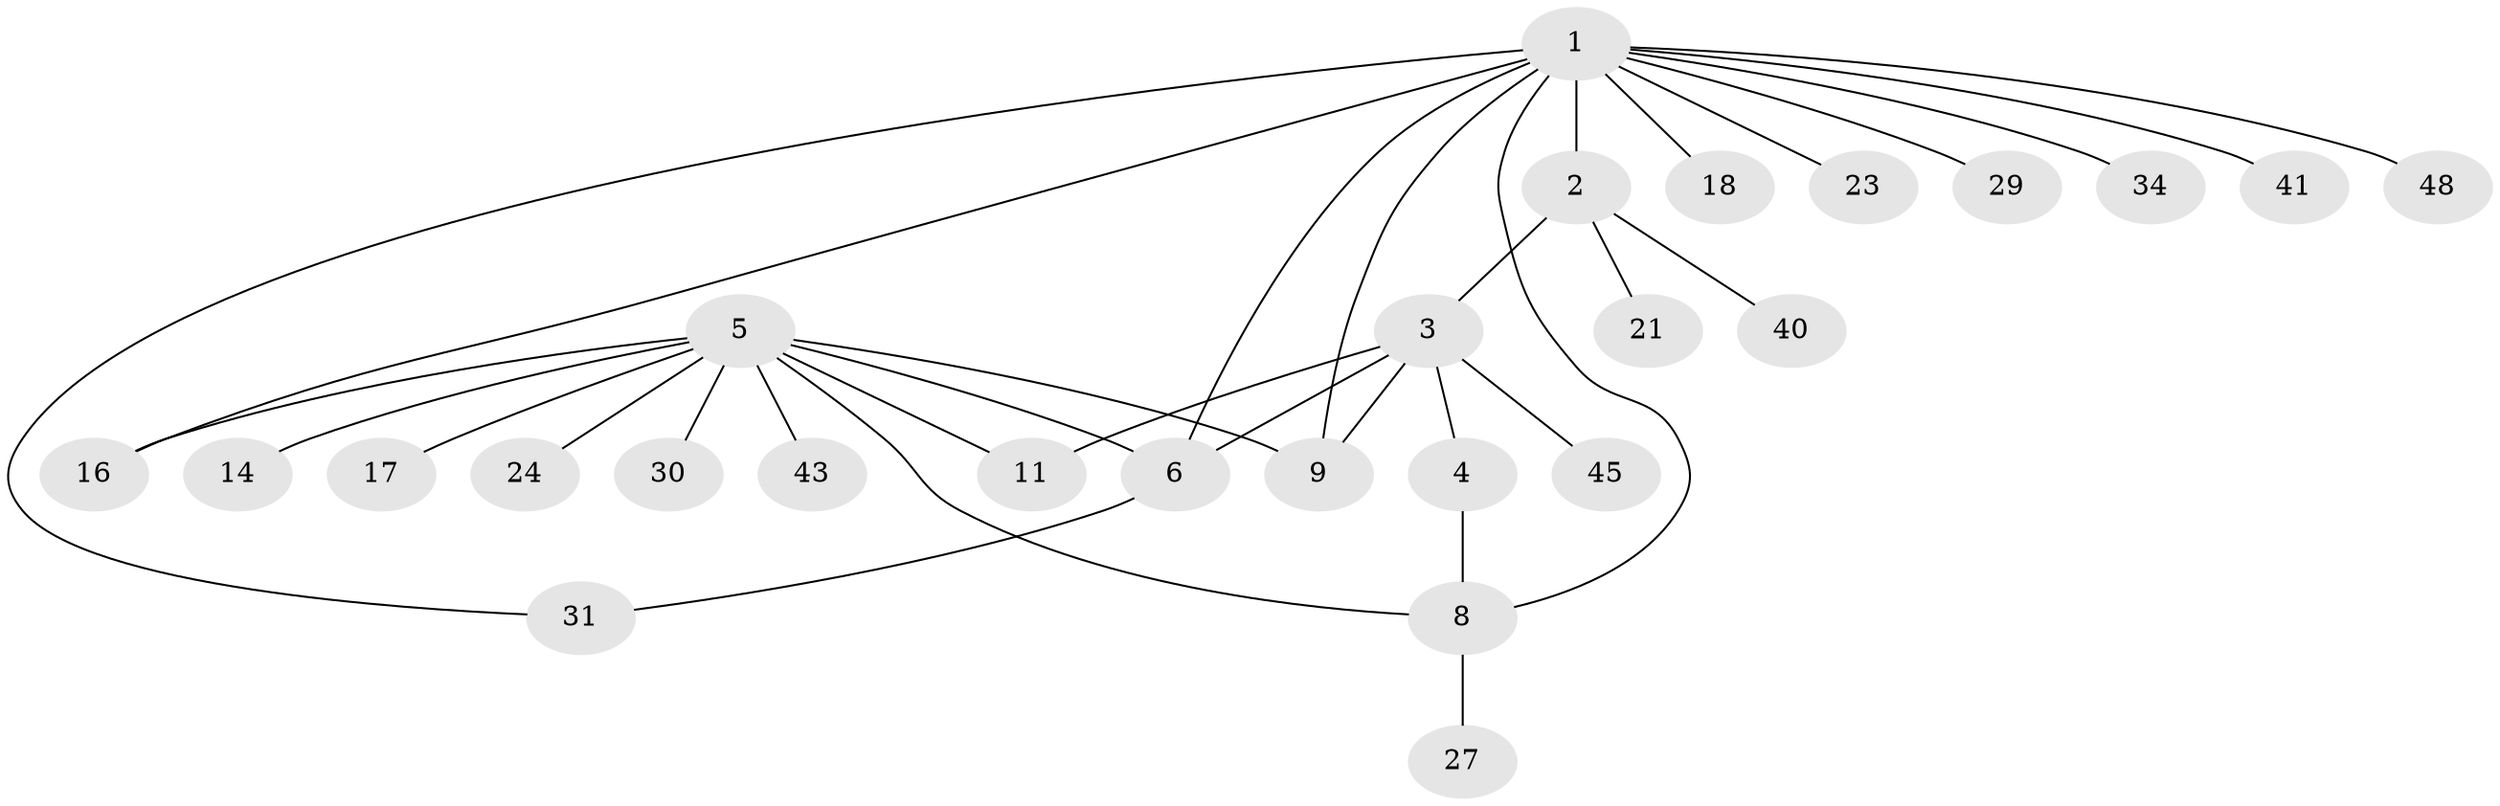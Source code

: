 // original degree distribution, {10: 0.018867924528301886, 4: 0.07547169811320754, 7: 0.018867924528301886, 2: 0.24528301886792453, 11: 0.018867924528301886, 9: 0.018867924528301886, 3: 0.05660377358490566, 6: 0.018867924528301886, 1: 0.5283018867924528}
// Generated by graph-tools (version 1.1) at 2025/15/03/09/25 04:15:43]
// undirected, 26 vertices, 33 edges
graph export_dot {
graph [start="1"]
  node [color=gray90,style=filled];
  1 [super="+7"];
  2;
  3 [super="+20"];
  4;
  5 [super="+15+19"];
  6;
  8;
  9 [super="+32+10"];
  11 [super="+33+25"];
  14;
  16;
  17;
  18 [super="+39"];
  21;
  23 [super="+37"];
  24 [super="+26"];
  27;
  29;
  30;
  31;
  34 [super="+46"];
  40;
  41 [super="+53"];
  43;
  45;
  48;
  1 -- 2;
  1 -- 6;
  1 -- 16;
  1 -- 18;
  1 -- 29;
  1 -- 31;
  1 -- 34;
  1 -- 41;
  1 -- 9 [weight=2];
  1 -- 48;
  1 -- 23;
  1 -- 8;
  2 -- 3;
  2 -- 21;
  2 -- 40;
  3 -- 4;
  3 -- 6;
  3 -- 9;
  3 -- 11;
  3 -- 45;
  4 -- 8;
  5 -- 6;
  5 -- 8;
  5 -- 14;
  5 -- 16;
  5 -- 17;
  5 -- 24;
  5 -- 30;
  5 -- 43;
  5 -- 9;
  5 -- 11;
  6 -- 31;
  8 -- 27;
}
